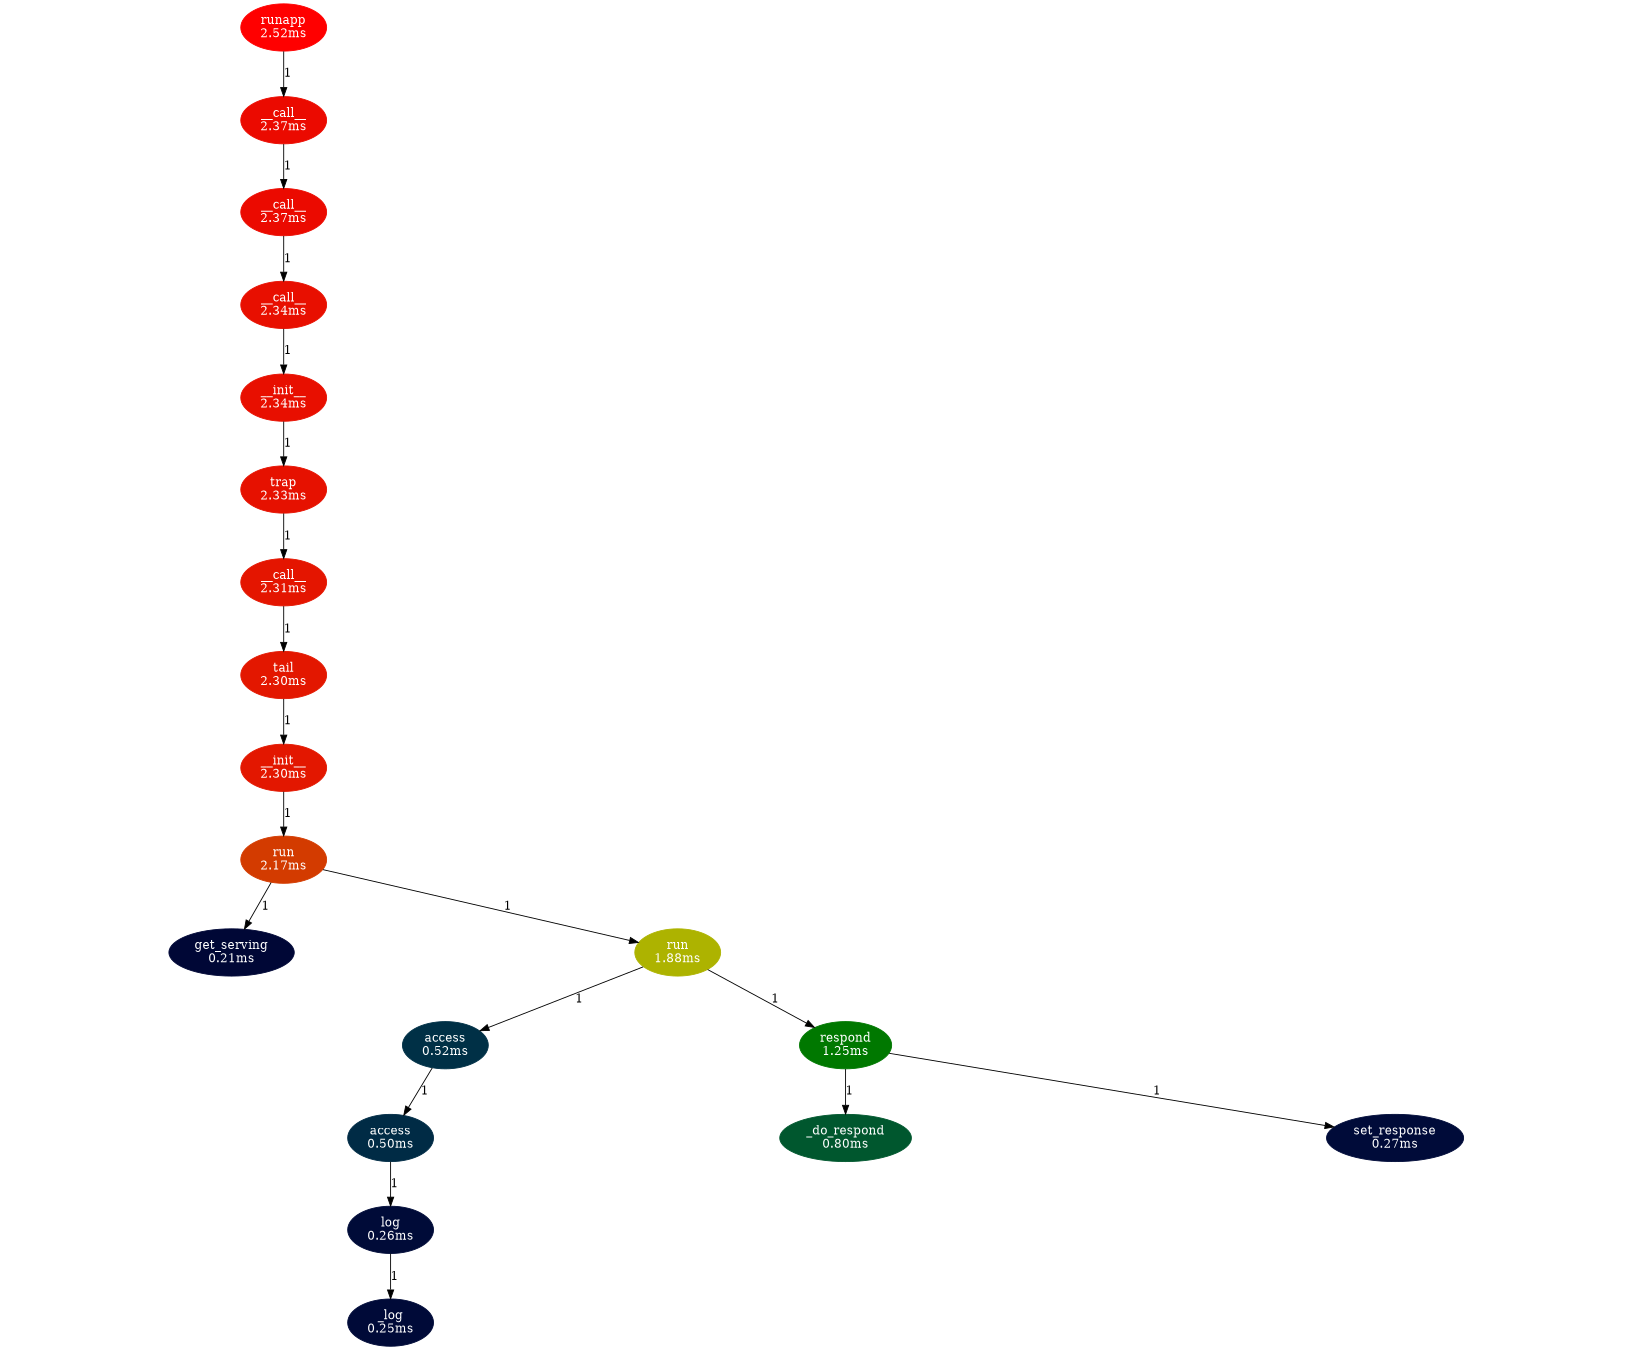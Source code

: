 digraph prof {
	size="11,9"; ratio = fill;
	node [style=filled];
	"access /home/local/ZOHOCORP/barath-pt5690/anaconda3/envs/cherry_py/lib/python3.6/site-packages/cherrypy/_cplogging.py:223" [label="access\n0.50ms",color="#002B45",fontcolor="white"]
	"access /home/local/ZOHOCORP/barath-pt5690/anaconda3/envs/cherry_py/lib/python3.6/site-packages/cherrypy/_cplogging.py:223" -> "log /home/local/ZOHOCORP/barath-pt5690/anaconda3/envs/cherry_py/lib/python3.6/logging/__init__.py:1359" [label="1"]
	"__call__ /home/local/ZOHOCORP/barath-pt5690/anaconda3/envs/cherry_py/lib/python3.6/site-packages/cherrypy/_cpwsgi.py:99" [label="__call__\n2.31ms",color="#E41500",fontcolor="white"]
	"__call__ /home/local/ZOHOCORP/barath-pt5690/anaconda3/envs/cherry_py/lib/python3.6/site-packages/cherrypy/_cpwsgi.py:99" -> "tail /home/local/ZOHOCORP/barath-pt5690/anaconda3/envs/cherry_py/lib/python3.6/site-packages/cherrypy/_cpwsgi.py:417" [label="1"]
	"__call__ /home/local/ZOHOCORP/barath-pt5690/anaconda3/envs/cherry_py/lib/python3.6/site-packages/cherrypy/_cpwsgi.py:147" [label="__call__\n2.34ms",color="#E80F00",fontcolor="white"]
	"__call__ /home/local/ZOHOCORP/barath-pt5690/anaconda3/envs/cherry_py/lib/python3.6/site-packages/cherrypy/_cpwsgi.py:147" -> "__init__ /home/local/ZOHOCORP/barath-pt5690/anaconda3/envs/cherry_py/lib/python3.6/site-packages/cherrypy/_cpwsgi.py:160" [label="1"]
	"__init__ /home/local/ZOHOCORP/barath-pt5690/anaconda3/envs/cherry_py/lib/python3.6/site-packages/cherrypy/_cpwsgi.py:160" [label="__init__\n2.34ms",color="#E80F00",fontcolor="white"]
	"__init__ /home/local/ZOHOCORP/barath-pt5690/anaconda3/envs/cherry_py/lib/python3.6/site-packages/cherrypy/_cpwsgi.py:160" -> "trap /home/local/ZOHOCORP/barath-pt5690/anaconda3/envs/cherry_py/lib/python3.6/site-packages/cherrypy/_cpwsgi.py:182" [label="1"]
	"trap /home/local/ZOHOCORP/barath-pt5690/anaconda3/envs/cherry_py/lib/python3.6/site-packages/cherrypy/_cpwsgi.py:182" [label="trap\n2.33ms",color="#E61100",fontcolor="white"]
	"trap /home/local/ZOHOCORP/barath-pt5690/anaconda3/envs/cherry_py/lib/python3.6/site-packages/cherrypy/_cpwsgi.py:182" -> "__call__ /home/local/ZOHOCORP/barath-pt5690/anaconda3/envs/cherry_py/lib/python3.6/site-packages/cherrypy/_cpwsgi.py:99" [label="1"]
	"__init__ /home/local/ZOHOCORP/barath-pt5690/anaconda3/envs/cherry_py/lib/python3.6/site-packages/cherrypy/_cpwsgi.py:232" [label="__init__\n2.30ms",color="#E31700",fontcolor="white"]
	"__init__ /home/local/ZOHOCORP/barath-pt5690/anaconda3/envs/cherry_py/lib/python3.6/site-packages/cherrypy/_cpwsgi.py:232" -> "run /home/local/ZOHOCORP/barath-pt5690/anaconda3/envs/cherry_py/lib/python3.6/site-packages/cherrypy/_cpwsgi.py:295" [label="1"]
	"run /home/local/ZOHOCORP/barath-pt5690/anaconda3/envs/cherry_py/lib/python3.6/site-packages/cherrypy/_cpwsgi.py:295" [label="run\n2.17ms",color="#D33B00",fontcolor="white"]
	"run /home/local/ZOHOCORP/barath-pt5690/anaconda3/envs/cherry_py/lib/python3.6/site-packages/cherrypy/_cpwsgi.py:295" -> "get_serving /home/local/ZOHOCORP/barath-pt5690/anaconda3/envs/cherry_py/lib/python3.6/site-packages/cherrypy/_cptree.py:138" [label="1"]
	"run /home/local/ZOHOCORP/barath-pt5690/anaconda3/envs/cherry_py/lib/python3.6/site-packages/cherrypy/_cpwsgi.py:295" -> "run /home/local/ZOHOCORP/barath-pt5690/anaconda3/envs/cherry_py/lib/python3.6/site-packages/cherrypy/_cprequest.py:524" [label="1"]
	"tail /home/local/ZOHOCORP/barath-pt5690/anaconda3/envs/cherry_py/lib/python3.6/site-packages/cherrypy/_cpwsgi.py:417" [label="tail\n2.30ms",color="#E31700",fontcolor="white"]
	"tail /home/local/ZOHOCORP/barath-pt5690/anaconda3/envs/cherry_py/lib/python3.6/site-packages/cherrypy/_cpwsgi.py:417" -> "__init__ /home/local/ZOHOCORP/barath-pt5690/anaconda3/envs/cherry_py/lib/python3.6/site-packages/cherrypy/_cpwsgi.py:232" [label="1"]
	"__call__ /home/local/ZOHOCORP/barath-pt5690/anaconda3/envs/cherry_py/lib/python3.6/site-packages/cherrypy/_cpwsgi.py:425" [label="__call__\n2.37ms",color="#EB0A00",fontcolor="white"]
	"__call__ /home/local/ZOHOCORP/barath-pt5690/anaconda3/envs/cherry_py/lib/python3.6/site-packages/cherrypy/_cpwsgi.py:425" -> "__call__ /home/local/ZOHOCORP/barath-pt5690/anaconda3/envs/cherry_py/lib/python3.6/site-packages/cherrypy/_cpwsgi.py:147" [label="1"]
	"get_serving /home/local/ZOHOCORP/barath-pt5690/anaconda3/envs/cherry_py/lib/python3.6/site-packages/cherrypy/_cptree.py:138" [label="get_serving\n0.21ms",color="#000736",fontcolor="white"]
	"__call__ /home/local/ZOHOCORP/barath-pt5690/anaconda3/envs/cherry_py/lib/python3.6/site-packages/cherrypy/_cptree.py:166" [label="__call__\n2.37ms",color="#EB0A00",fontcolor="white"]
	"__call__ /home/local/ZOHOCORP/barath-pt5690/anaconda3/envs/cherry_py/lib/python3.6/site-packages/cherrypy/_cptree.py:166" -> "__call__ /home/local/ZOHOCORP/barath-pt5690/anaconda3/envs/cherry_py/lib/python3.6/site-packages/cherrypy/_cpwsgi.py:425" [label="1"]
	"run /home/local/ZOHOCORP/barath-pt5690/anaconda3/envs/cherry_py/lib/python3.6/site-packages/cherrypy/_cprequest.py:524" [label="run\n1.88ms",color="#ADB300",fontcolor="white"]
	"run /home/local/ZOHOCORP/barath-pt5690/anaconda3/envs/cherry_py/lib/python3.6/site-packages/cherrypy/_cprequest.py:524" -> "access /home/local/ZOHOCORP/barath-pt5690/anaconda3/envs/cherry_py/lib/python3.6/site-packages/cherrypy/__init__.py:330" [label="1"]
	"run /home/local/ZOHOCORP/barath-pt5690/anaconda3/envs/cherry_py/lib/python3.6/site-packages/cherrypy/_cprequest.py:524" -> "respond /home/local/ZOHOCORP/barath-pt5690/anaconda3/envs/cherry_py/lib/python3.6/site-packages/cherrypy/_cprequest.py:633" [label="1"]
	"respond /home/local/ZOHOCORP/barath-pt5690/anaconda3/envs/cherry_py/lib/python3.6/site-packages/cherrypy/_cprequest.py:633" [label="respond\n1.25ms",color="#007800",fontcolor="white"]
	"respond /home/local/ZOHOCORP/barath-pt5690/anaconda3/envs/cherry_py/lib/python3.6/site-packages/cherrypy/_cprequest.py:633" -> "_do_respond /home/local/ZOHOCORP/barath-pt5690/anaconda3/envs/cherry_py/lib/python3.6/site-packages/cherrypy/_cprequest.py:655" [label="1"]
	"respond /home/local/ZOHOCORP/barath-pt5690/anaconda3/envs/cherry_py/lib/python3.6/site-packages/cherrypy/_cprequest.py:633" -> "set_response /home/local/ZOHOCORP/barath-pt5690/anaconda3/envs/cherry_py/lib/python3.6/site-packages/cherrypy/_cperror.py:385" [label="1"]
	"_do_respond /home/local/ZOHOCORP/barath-pt5690/anaconda3/envs/cherry_py/lib/python3.6/site-packages/cherrypy/_cprequest.py:655" [label="_do_respond\n0.80ms",color="#00572E",fontcolor="white"]
	"access /home/local/ZOHOCORP/barath-pt5690/anaconda3/envs/cherry_py/lib/python3.6/site-packages/cherrypy/__init__.py:330" [label="access\n0.52ms",color="#003046",fontcolor="white"]
	"access /home/local/ZOHOCORP/barath-pt5690/anaconda3/envs/cherry_py/lib/python3.6/site-packages/cherrypy/__init__.py:330" -> "access /home/local/ZOHOCORP/barath-pt5690/anaconda3/envs/cherry_py/lib/python3.6/site-packages/cherrypy/_cplogging.py:223" [label="1"]
	"set_response /home/local/ZOHOCORP/barath-pt5690/anaconda3/envs/cherry_py/lib/python3.6/site-packages/cherrypy/_cperror.py:385" [label="set_response\n0.27ms",color="#000B39",fontcolor="white"]
	"runapp /home/local/ZOHOCORP/barath-pt5690/anaconda3/envs/cherry_py/lib/python3.6/site-packages/dozer/profile.py:172" [label="runapp\n2.52ms",color="#FF0000",fontcolor="white"]
	"runapp /home/local/ZOHOCORP/barath-pt5690/anaconda3/envs/cherry_py/lib/python3.6/site-packages/dozer/profile.py:172" -> "__call__ /home/local/ZOHOCORP/barath-pt5690/anaconda3/envs/cherry_py/lib/python3.6/site-packages/cherrypy/_cptree.py:166" [label="1"]
	"log /home/local/ZOHOCORP/barath-pt5690/anaconda3/envs/cherry_py/lib/python3.6/logging/__init__.py:1359" [label="log\n0.26ms",color="#000B38",fontcolor="white"]
	"log /home/local/ZOHOCORP/barath-pt5690/anaconda3/envs/cherry_py/lib/python3.6/logging/__init__.py:1359" -> "_log /home/local/ZOHOCORP/barath-pt5690/anaconda3/envs/cherry_py/lib/python3.6/logging/__init__.py:1421" [label="1"]
	"_log /home/local/ZOHOCORP/barath-pt5690/anaconda3/envs/cherry_py/lib/python3.6/logging/__init__.py:1421" [label="_log\n0.25ms",color="#000A38",fontcolor="white"]
}
